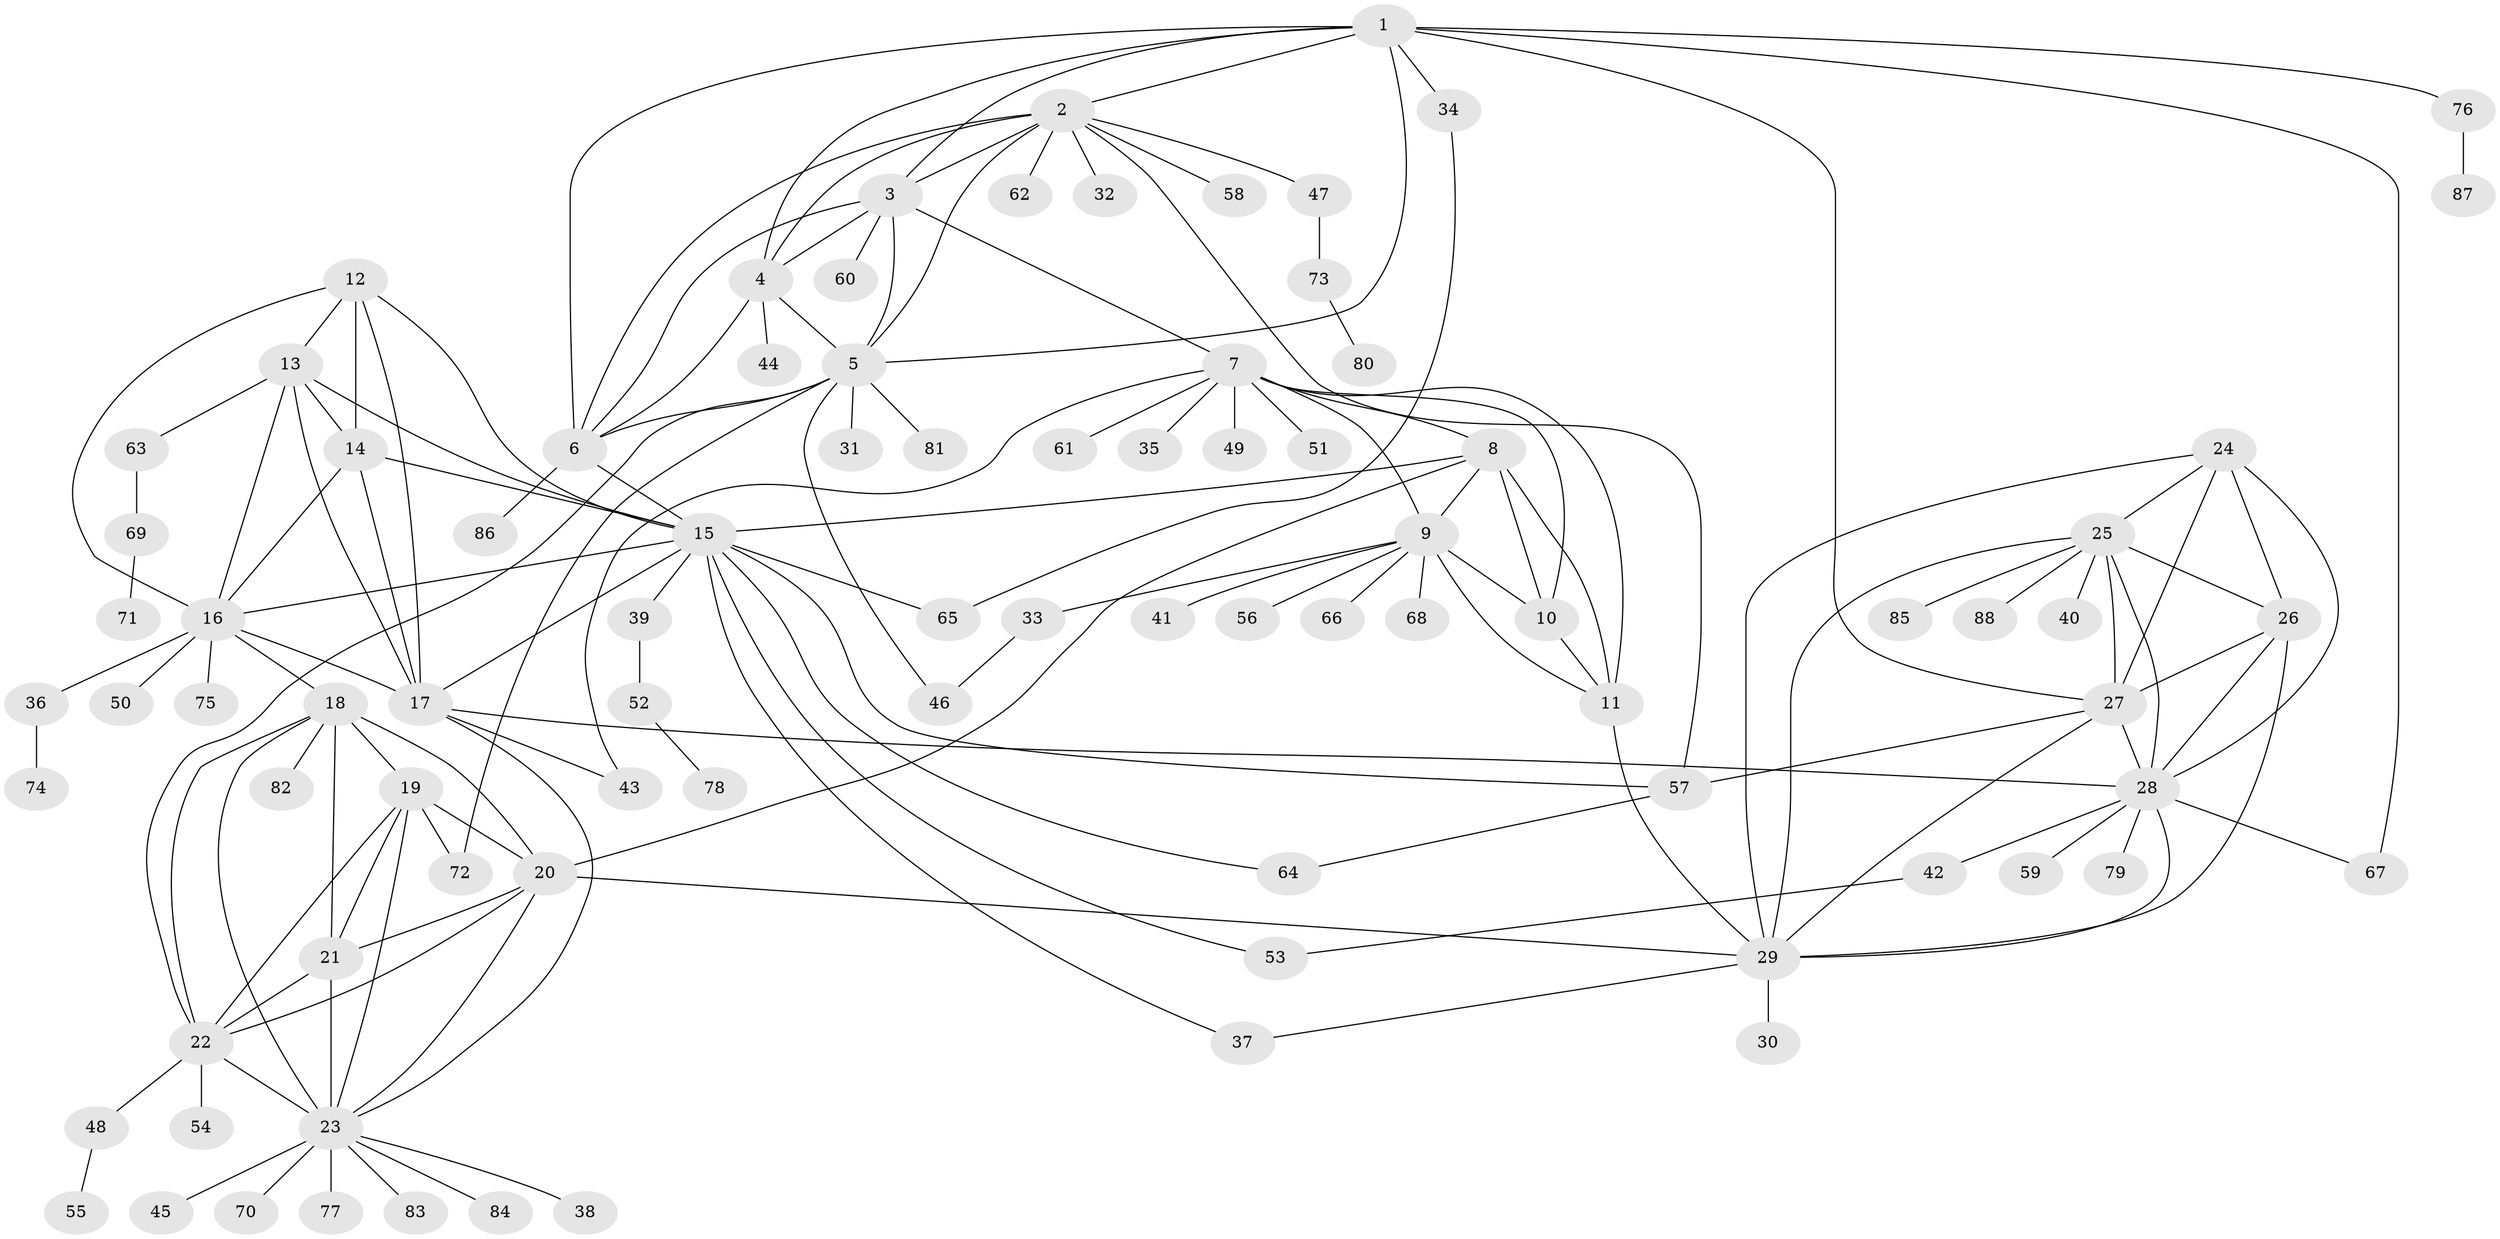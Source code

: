 // original degree distribution, {10: 0.024193548387096774, 11: 0.03225806451612903, 8: 0.056451612903225805, 12: 0.016129032258064516, 5: 0.016129032258064516, 7: 0.03225806451612903, 6: 0.03225806451612903, 14: 0.008064516129032258, 9: 0.024193548387096774, 1: 0.5645161290322581, 2: 0.14516129032258066, 3: 0.04032258064516129, 4: 0.008064516129032258}
// Generated by graph-tools (version 1.1) at 2025/52/03/04/25 22:52:32]
// undirected, 88 vertices, 150 edges
graph export_dot {
  node [color=gray90,style=filled];
  1;
  2;
  3;
  4;
  5;
  6;
  7;
  8;
  9;
  10;
  11;
  12;
  13;
  14;
  15;
  16;
  17;
  18;
  19;
  20;
  21;
  22;
  23;
  24;
  25;
  26;
  27;
  28;
  29;
  30;
  31;
  32;
  33;
  34;
  35;
  36;
  37;
  38;
  39;
  40;
  41;
  42;
  43;
  44;
  45;
  46;
  47;
  48;
  49;
  50;
  51;
  52;
  53;
  54;
  55;
  56;
  57;
  58;
  59;
  60;
  61;
  62;
  63;
  64;
  65;
  66;
  67;
  68;
  69;
  70;
  71;
  72;
  73;
  74;
  75;
  76;
  77;
  78;
  79;
  80;
  81;
  82;
  83;
  84;
  85;
  86;
  87;
  88;
  1 -- 2 [weight=1.0];
  1 -- 3 [weight=1.0];
  1 -- 4 [weight=1.0];
  1 -- 5 [weight=1.0];
  1 -- 6 [weight=1.0];
  1 -- 27 [weight=1.0];
  1 -- 34 [weight=1.0];
  1 -- 67 [weight=1.0];
  1 -- 76 [weight=1.0];
  2 -- 3 [weight=1.0];
  2 -- 4 [weight=1.0];
  2 -- 5 [weight=1.0];
  2 -- 6 [weight=1.0];
  2 -- 32 [weight=1.0];
  2 -- 47 [weight=1.0];
  2 -- 57 [weight=1.0];
  2 -- 58 [weight=1.0];
  2 -- 62 [weight=1.0];
  3 -- 4 [weight=1.0];
  3 -- 5 [weight=1.0];
  3 -- 6 [weight=1.0];
  3 -- 7 [weight=1.0];
  3 -- 60 [weight=1.0];
  4 -- 5 [weight=1.0];
  4 -- 6 [weight=1.0];
  4 -- 44 [weight=2.0];
  5 -- 6 [weight=1.0];
  5 -- 22 [weight=1.0];
  5 -- 31 [weight=1.0];
  5 -- 46 [weight=1.0];
  5 -- 72 [weight=1.0];
  5 -- 81 [weight=1.0];
  6 -- 15 [weight=1.0];
  6 -- 86 [weight=1.0];
  7 -- 8 [weight=2.0];
  7 -- 9 [weight=1.0];
  7 -- 10 [weight=1.0];
  7 -- 11 [weight=1.0];
  7 -- 35 [weight=1.0];
  7 -- 43 [weight=1.0];
  7 -- 49 [weight=1.0];
  7 -- 51 [weight=1.0];
  7 -- 61 [weight=1.0];
  8 -- 9 [weight=2.0];
  8 -- 10 [weight=3.0];
  8 -- 11 [weight=2.0];
  8 -- 15 [weight=1.0];
  8 -- 20 [weight=1.0];
  9 -- 10 [weight=1.0];
  9 -- 11 [weight=1.0];
  9 -- 33 [weight=1.0];
  9 -- 41 [weight=1.0];
  9 -- 56 [weight=1.0];
  9 -- 66 [weight=1.0];
  9 -- 68 [weight=1.0];
  10 -- 11 [weight=1.0];
  11 -- 29 [weight=1.0];
  12 -- 13 [weight=1.0];
  12 -- 14 [weight=1.0];
  12 -- 15 [weight=1.0];
  12 -- 16 [weight=1.0];
  12 -- 17 [weight=1.0];
  13 -- 14 [weight=1.0];
  13 -- 15 [weight=1.0];
  13 -- 16 [weight=1.0];
  13 -- 17 [weight=1.0];
  13 -- 63 [weight=1.0];
  14 -- 15 [weight=1.0];
  14 -- 16 [weight=1.0];
  14 -- 17 [weight=1.0];
  15 -- 16 [weight=1.0];
  15 -- 17 [weight=1.0];
  15 -- 37 [weight=1.0];
  15 -- 39 [weight=1.0];
  15 -- 53 [weight=1.0];
  15 -- 57 [weight=1.0];
  15 -- 64 [weight=1.0];
  15 -- 65 [weight=1.0];
  16 -- 17 [weight=1.0];
  16 -- 18 [weight=1.0];
  16 -- 36 [weight=1.0];
  16 -- 50 [weight=1.0];
  16 -- 75 [weight=1.0];
  17 -- 23 [weight=1.0];
  17 -- 28 [weight=1.0];
  17 -- 43 [weight=1.0];
  18 -- 19 [weight=1.0];
  18 -- 20 [weight=1.0];
  18 -- 21 [weight=1.0];
  18 -- 22 [weight=1.0];
  18 -- 23 [weight=1.0];
  18 -- 82 [weight=1.0];
  19 -- 20 [weight=1.0];
  19 -- 21 [weight=1.0];
  19 -- 22 [weight=1.0];
  19 -- 23 [weight=1.0];
  19 -- 72 [weight=1.0];
  20 -- 21 [weight=1.0];
  20 -- 22 [weight=1.0];
  20 -- 23 [weight=1.0];
  20 -- 29 [weight=1.0];
  21 -- 22 [weight=1.0];
  21 -- 23 [weight=3.0];
  22 -- 23 [weight=1.0];
  22 -- 48 [weight=1.0];
  22 -- 54 [weight=1.0];
  23 -- 38 [weight=1.0];
  23 -- 45 [weight=1.0];
  23 -- 70 [weight=1.0];
  23 -- 77 [weight=1.0];
  23 -- 83 [weight=1.0];
  23 -- 84 [weight=1.0];
  24 -- 25 [weight=1.0];
  24 -- 26 [weight=1.0];
  24 -- 27 [weight=1.0];
  24 -- 28 [weight=1.0];
  24 -- 29 [weight=1.0];
  25 -- 26 [weight=1.0];
  25 -- 27 [weight=1.0];
  25 -- 28 [weight=1.0];
  25 -- 29 [weight=1.0];
  25 -- 40 [weight=1.0];
  25 -- 85 [weight=1.0];
  25 -- 88 [weight=1.0];
  26 -- 27 [weight=3.0];
  26 -- 28 [weight=1.0];
  26 -- 29 [weight=1.0];
  27 -- 28 [weight=1.0];
  27 -- 29 [weight=1.0];
  27 -- 57 [weight=1.0];
  28 -- 29 [weight=1.0];
  28 -- 42 [weight=1.0];
  28 -- 59 [weight=1.0];
  28 -- 67 [weight=1.0];
  28 -- 79 [weight=1.0];
  29 -- 30 [weight=1.0];
  29 -- 37 [weight=1.0];
  33 -- 46 [weight=1.0];
  34 -- 65 [weight=1.0];
  36 -- 74 [weight=1.0];
  39 -- 52 [weight=1.0];
  42 -- 53 [weight=1.0];
  47 -- 73 [weight=1.0];
  48 -- 55 [weight=1.0];
  52 -- 78 [weight=1.0];
  57 -- 64 [weight=1.0];
  63 -- 69 [weight=1.0];
  69 -- 71 [weight=1.0];
  73 -- 80 [weight=1.0];
  76 -- 87 [weight=1.0];
}
